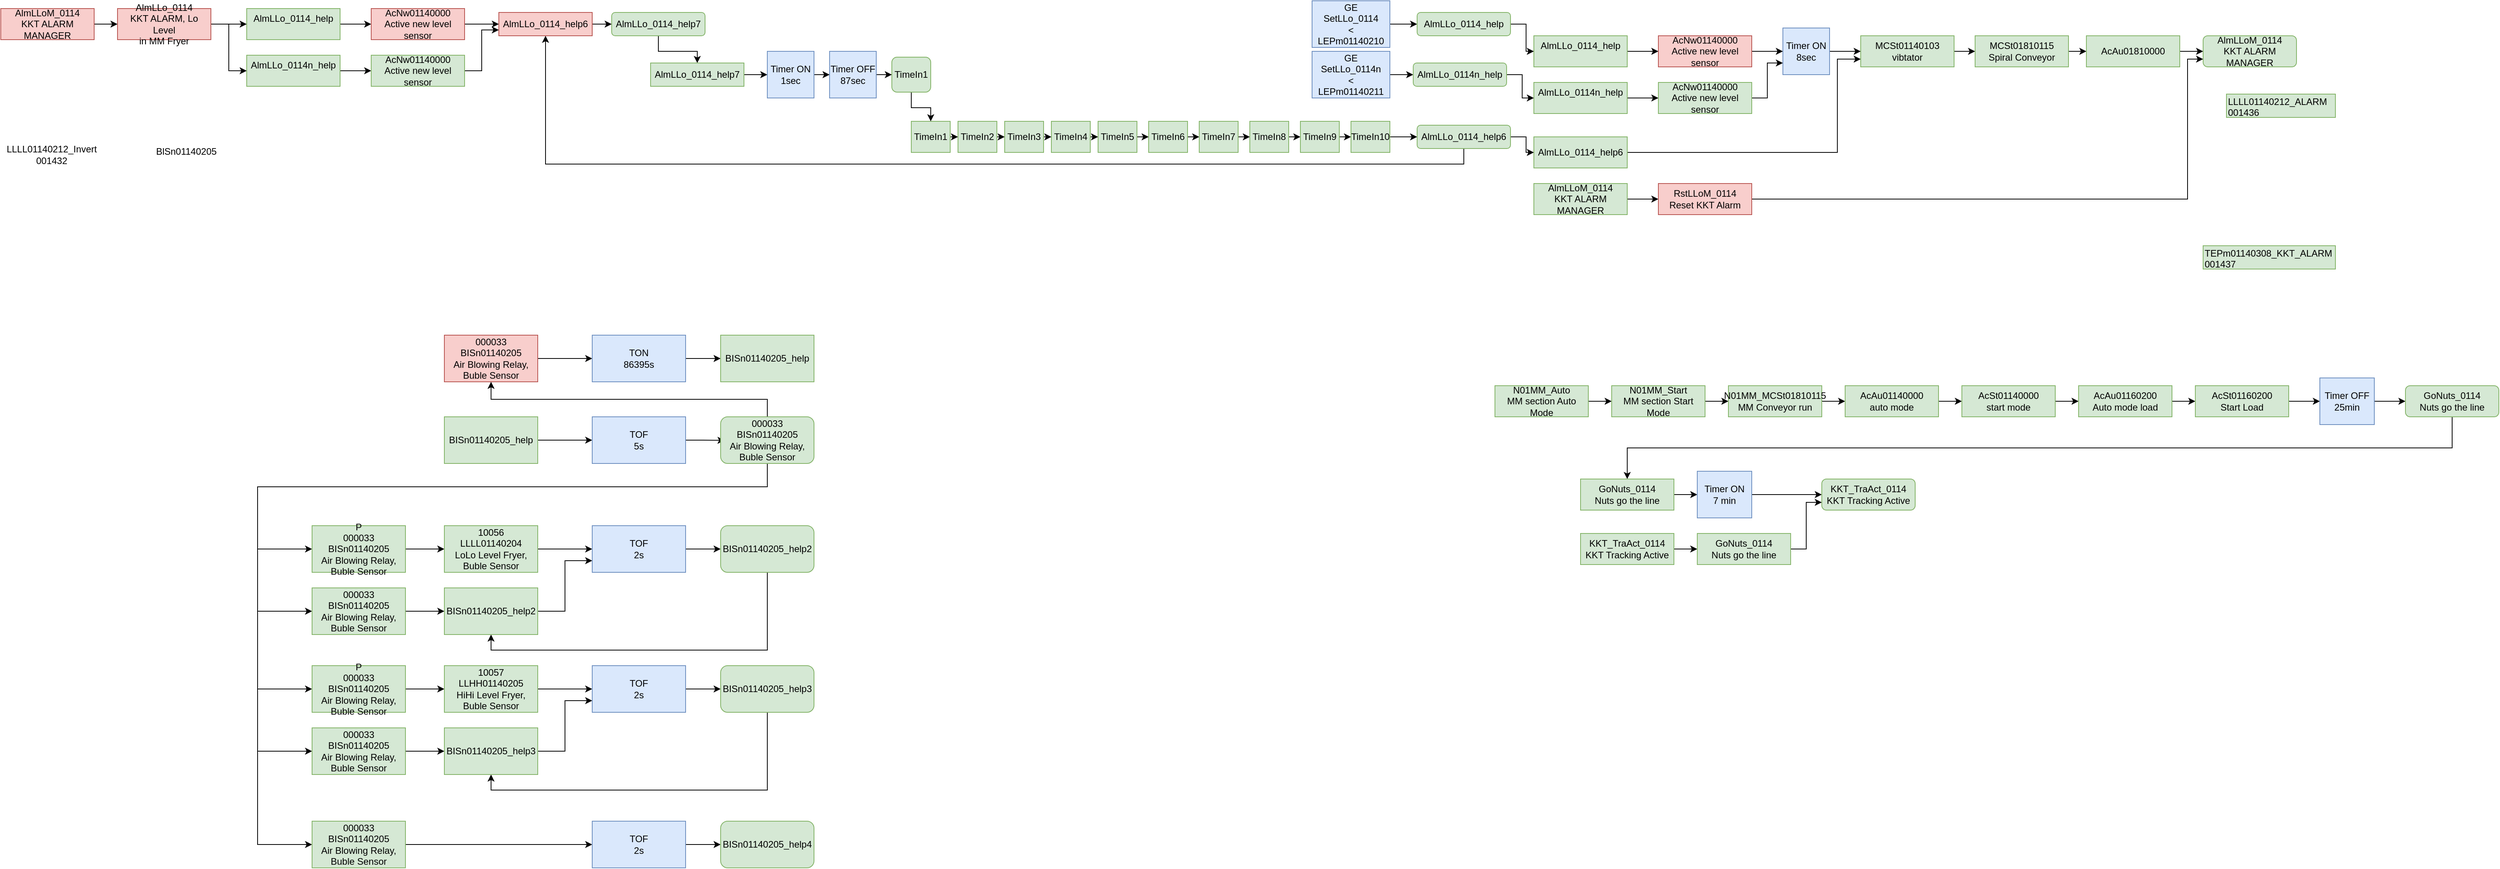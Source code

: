 <mxfile version="14.4.4" type="github">
  <diagram id="LTfPskMB6FygQ14IdYFB" name="Page-1">
    <mxGraphModel dx="3589" dy="733" grid="1" gridSize="10" guides="1" tooltips="1" connect="1" arrows="1" fold="1" page="1" pageScale="1" pageWidth="827" pageHeight="1169" math="0" shadow="0">
      <root>
        <mxCell id="0" />
        <mxCell id="1" parent="0" />
        <mxCell id="zPLv-gxZRl9Jhk6KXWEK-1" value="&lt;div&gt;AlmLLoM_0114&lt;/div&gt;&lt;div&gt;KKT ALARM MANAGER&lt;br&gt;&lt;/div&gt;" style="rounded=1;whiteSpace=wrap;html=1;fillColor=#d5e8d4;strokeColor=#82b366;" parent="1" vertex="1">
          <mxGeometry x="690" y="200" width="120" height="40" as="geometry" />
        </mxCell>
        <mxCell id="zPLv-gxZRl9Jhk6KXWEK-7" style="edgeStyle=orthogonalEdgeStyle;rounded=0;orthogonalLoop=1;jettySize=auto;html=1;" parent="1" source="zPLv-gxZRl9Jhk6KXWEK-2" target="zPLv-gxZRl9Jhk6KXWEK-5" edge="1">
          <mxGeometry relative="1" as="geometry" />
        </mxCell>
        <mxCell id="zPLv-gxZRl9Jhk6KXWEK-2" value="&lt;div&gt;MCSt01810115&lt;/div&gt;&lt;div&gt;Spiral Conveyor&lt;br&gt;&lt;/div&gt;" style="rounded=0;whiteSpace=wrap;html=1;fillColor=#d5e8d4;strokeColor=#82b366;" parent="1" vertex="1">
          <mxGeometry x="397" y="200" width="120" height="40" as="geometry" />
        </mxCell>
        <mxCell id="zPLv-gxZRl9Jhk6KXWEK-8" style="edgeStyle=orthogonalEdgeStyle;rounded=0;orthogonalLoop=1;jettySize=auto;html=1;entryX=0;entryY=0.5;entryDx=0;entryDy=0;" parent="1" source="zPLv-gxZRl9Jhk6KXWEK-4" target="zPLv-gxZRl9Jhk6KXWEK-2" edge="1">
          <mxGeometry relative="1" as="geometry" />
        </mxCell>
        <mxCell id="zPLv-gxZRl9Jhk6KXWEK-4" value="&lt;div&gt;MCSt01140103&lt;/div&gt;&lt;div&gt;vibtator&lt;br&gt;&lt;/div&gt;" style="rounded=0;whiteSpace=wrap;html=1;fillColor=#d5e8d4;strokeColor=#82b366;" parent="1" vertex="1">
          <mxGeometry x="250" y="200" width="120" height="40" as="geometry" />
        </mxCell>
        <mxCell id="zPLv-gxZRl9Jhk6KXWEK-6" style="edgeStyle=orthogonalEdgeStyle;rounded=0;orthogonalLoop=1;jettySize=auto;html=1;entryX=0;entryY=0.5;entryDx=0;entryDy=0;" parent="1" source="zPLv-gxZRl9Jhk6KXWEK-5" target="zPLv-gxZRl9Jhk6KXWEK-1" edge="1">
          <mxGeometry relative="1" as="geometry" />
        </mxCell>
        <mxCell id="zPLv-gxZRl9Jhk6KXWEK-5" value="&lt;div&gt;AcAu01810000&lt;/div&gt;" style="rounded=0;whiteSpace=wrap;html=1;fillColor=#d5e8d4;strokeColor=#82b366;" parent="1" vertex="1">
          <mxGeometry x="540" y="200" width="120" height="40" as="geometry" />
        </mxCell>
        <mxCell id="zPLv-gxZRl9Jhk6KXWEK-10" style="edgeStyle=orthogonalEdgeStyle;rounded=0;orthogonalLoop=1;jettySize=auto;html=1;entryX=0;entryY=0.5;entryDx=0;entryDy=0;" parent="1" source="zPLv-gxZRl9Jhk6KXWEK-9" target="zPLv-gxZRl9Jhk6KXWEK-4" edge="1">
          <mxGeometry relative="1" as="geometry" />
        </mxCell>
        <mxCell id="zPLv-gxZRl9Jhk6KXWEK-9" value="&lt;div&gt;Timer ON&lt;/div&gt;&lt;div&gt;8sec&lt;br&gt;&lt;/div&gt;" style="rounded=0;whiteSpace=wrap;html=1;fillColor=#dae8fc;strokeColor=#6c8ebf;" parent="1" vertex="1">
          <mxGeometry x="150" y="190" width="60" height="60" as="geometry" />
        </mxCell>
        <mxCell id="zPLv-gxZRl9Jhk6KXWEK-12" style="edgeStyle=orthogonalEdgeStyle;rounded=0;orthogonalLoop=1;jettySize=auto;html=1;" parent="1" source="zPLv-gxZRl9Jhk6KXWEK-11" target="zPLv-gxZRl9Jhk6KXWEK-9" edge="1">
          <mxGeometry relative="1" as="geometry" />
        </mxCell>
        <mxCell id="zPLv-gxZRl9Jhk6KXWEK-11" value="&lt;div&gt;AcNw01140000&lt;/div&gt;&lt;div&gt;Active new level sensor&lt;br&gt;&lt;/div&gt;" style="rounded=0;whiteSpace=wrap;html=1;fillColor=#f8cecc;strokeColor=#b85450;" parent="1" vertex="1">
          <mxGeometry x="-10" y="200" width="120" height="40" as="geometry" />
        </mxCell>
        <mxCell id="zPLv-gxZRl9Jhk6KXWEK-14" style="edgeStyle=orthogonalEdgeStyle;rounded=0;orthogonalLoop=1;jettySize=auto;html=1;entryX=0;entryY=0.75;entryDx=0;entryDy=0;" parent="1" source="zPLv-gxZRl9Jhk6KXWEK-13" target="zPLv-gxZRl9Jhk6KXWEK-9" edge="1">
          <mxGeometry relative="1" as="geometry" />
        </mxCell>
        <mxCell id="zPLv-gxZRl9Jhk6KXWEK-13" value="&lt;div&gt;AcNw01140000&lt;/div&gt;&lt;div&gt;Active new level sensor&lt;br&gt;&lt;/div&gt;" style="rounded=0;whiteSpace=wrap;html=1;fillColor=#d5e8d4;strokeColor=#82b366;" parent="1" vertex="1">
          <mxGeometry x="-10" y="260" width="120" height="40" as="geometry" />
        </mxCell>
        <mxCell id="zPLv-gxZRl9Jhk6KXWEK-17" style="edgeStyle=orthogonalEdgeStyle;rounded=0;orthogonalLoop=1;jettySize=auto;html=1;entryX=0;entryY=0.5;entryDx=0;entryDy=0;" parent="1" source="zPLv-gxZRl9Jhk6KXWEK-15" target="zPLv-gxZRl9Jhk6KXWEK-11" edge="1">
          <mxGeometry relative="1" as="geometry" />
        </mxCell>
        <mxCell id="zPLv-gxZRl9Jhk6KXWEK-15" value="&lt;div&gt;AlmLLo_0114_help&lt;/div&gt;&lt;div&gt;&lt;br&gt;&lt;/div&gt;" style="rounded=0;whiteSpace=wrap;html=1;fillColor=#d5e8d4;strokeColor=#82b366;" parent="1" vertex="1">
          <mxGeometry x="-170" y="200" width="120" height="40" as="geometry" />
        </mxCell>
        <mxCell id="zPLv-gxZRl9Jhk6KXWEK-18" style="edgeStyle=orthogonalEdgeStyle;rounded=0;orthogonalLoop=1;jettySize=auto;html=1;entryX=0;entryY=0.5;entryDx=0;entryDy=0;" parent="1" source="zPLv-gxZRl9Jhk6KXWEK-16" target="zPLv-gxZRl9Jhk6KXWEK-13" edge="1">
          <mxGeometry relative="1" as="geometry" />
        </mxCell>
        <mxCell id="zPLv-gxZRl9Jhk6KXWEK-16" value="&lt;div&gt;AlmLLo_0114n_help&lt;/div&gt;&lt;div&gt;&lt;br&gt;&lt;/div&gt;" style="rounded=0;whiteSpace=wrap;html=1;fillColor=#d5e8d4;strokeColor=#82b366;" parent="1" vertex="1">
          <mxGeometry x="-170" y="260" width="120" height="40" as="geometry" />
        </mxCell>
        <mxCell id="zPLv-gxZRl9Jhk6KXWEK-20" style="edgeStyle=orthogonalEdgeStyle;rounded=0;orthogonalLoop=1;jettySize=auto;html=1;entryX=0;entryY=0.75;entryDx=0;entryDy=0;" parent="1" source="zPLv-gxZRl9Jhk6KXWEK-19" target="zPLv-gxZRl9Jhk6KXWEK-4" edge="1">
          <mxGeometry relative="1" as="geometry">
            <Array as="points">
              <mxPoint x="220" y="350" />
              <mxPoint x="220" y="230" />
            </Array>
          </mxGeometry>
        </mxCell>
        <mxCell id="zPLv-gxZRl9Jhk6KXWEK-19" value="AlmLLo_0114_help6" style="rounded=0;whiteSpace=wrap;html=1;fillColor=#d5e8d4;strokeColor=#82b366;" parent="1" vertex="1">
          <mxGeometry x="-170" y="330" width="120" height="40" as="geometry" />
        </mxCell>
        <mxCell id="zPLv-gxZRl9Jhk6KXWEK-23" style="edgeStyle=orthogonalEdgeStyle;rounded=0;orthogonalLoop=1;jettySize=auto;html=1;" parent="1" source="zPLv-gxZRl9Jhk6KXWEK-21" target="zPLv-gxZRl9Jhk6KXWEK-22" edge="1">
          <mxGeometry relative="1" as="geometry" />
        </mxCell>
        <mxCell id="zPLv-gxZRl9Jhk6KXWEK-21" value="&lt;div&gt;AlmLLoM_0114&lt;/div&gt;&lt;div&gt;KKT ALARM MANAGER&lt;br&gt;&lt;/div&gt;" style="rounded=0;whiteSpace=wrap;html=1;fillColor=#d5e8d4;strokeColor=#82b366;" parent="1" vertex="1">
          <mxGeometry x="-170" y="390" width="120" height="40" as="geometry" />
        </mxCell>
        <mxCell id="zPLv-gxZRl9Jhk6KXWEK-24" style="edgeStyle=orthogonalEdgeStyle;rounded=0;orthogonalLoop=1;jettySize=auto;html=1;entryX=0;entryY=0.75;entryDx=0;entryDy=0;" parent="1" source="zPLv-gxZRl9Jhk6KXWEK-22" target="zPLv-gxZRl9Jhk6KXWEK-1" edge="1">
          <mxGeometry relative="1" as="geometry">
            <Array as="points">
              <mxPoint x="670" y="410" />
              <mxPoint x="670" y="230" />
            </Array>
          </mxGeometry>
        </mxCell>
        <mxCell id="zPLv-gxZRl9Jhk6KXWEK-22" value="&lt;div&gt;RstLLoM_0114&lt;/div&gt;&lt;div&gt;Reset KKT Alarm&lt;br&gt;&lt;/div&gt;" style="rounded=0;whiteSpace=wrap;html=1;fillColor=#f8cecc;strokeColor=#b85450;" parent="1" vertex="1">
          <mxGeometry x="-10" y="390" width="120" height="40" as="geometry" />
        </mxCell>
        <mxCell id="zPLv-gxZRl9Jhk6KXWEK-29" style="edgeStyle=orthogonalEdgeStyle;rounded=0;orthogonalLoop=1;jettySize=auto;html=1;" parent="1" source="zPLv-gxZRl9Jhk6KXWEK-26" target="zPLv-gxZRl9Jhk6KXWEK-27" edge="1">
          <mxGeometry relative="1" as="geometry" />
        </mxCell>
        <mxCell id="zPLv-gxZRl9Jhk6KXWEK-26" value="&lt;div&gt;GE&lt;/div&gt;&lt;div&gt;SetLLo_0114&lt;/div&gt;&lt;div&gt;&amp;lt;&lt;/div&gt;&lt;div&gt;LEPm01140210&lt;br&gt;&lt;/div&gt;" style="rounded=0;whiteSpace=wrap;html=1;fillColor=#dae8fc;strokeColor=#6c8ebf;" parent="1" vertex="1">
          <mxGeometry x="-455" y="155" width="100" height="60" as="geometry" />
        </mxCell>
        <mxCell id="zPLv-gxZRl9Jhk6KXWEK-35" style="edgeStyle=orthogonalEdgeStyle;rounded=0;orthogonalLoop=1;jettySize=auto;html=1;exitX=1;exitY=0.5;exitDx=0;exitDy=0;entryX=0;entryY=0.5;entryDx=0;entryDy=0;" parent="1" source="zPLv-gxZRl9Jhk6KXWEK-27" target="zPLv-gxZRl9Jhk6KXWEK-15" edge="1">
          <mxGeometry relative="1" as="geometry" />
        </mxCell>
        <mxCell id="zPLv-gxZRl9Jhk6KXWEK-27" value="AlmLLo_0114_help" style="rounded=1;whiteSpace=wrap;html=1;fillColor=#d5e8d4;strokeColor=#82b366;" parent="1" vertex="1">
          <mxGeometry x="-320" y="170" width="120" height="30" as="geometry" />
        </mxCell>
        <mxCell id="zPLv-gxZRl9Jhk6KXWEK-31" style="edgeStyle=orthogonalEdgeStyle;rounded=0;orthogonalLoop=1;jettySize=auto;html=1;" parent="1" source="zPLv-gxZRl9Jhk6KXWEK-32" target="zPLv-gxZRl9Jhk6KXWEK-33" edge="1">
          <mxGeometry relative="1" as="geometry" />
        </mxCell>
        <mxCell id="zPLv-gxZRl9Jhk6KXWEK-32" value="&lt;div&gt;GE&lt;/div&gt;&lt;div&gt;SetLLo_0114n&lt;/div&gt;&lt;div&gt;&amp;lt;&lt;/div&gt;&lt;div&gt;LEPm01140211&lt;br&gt;&lt;/div&gt;" style="rounded=0;whiteSpace=wrap;html=1;fillColor=#dae8fc;strokeColor=#6c8ebf;" parent="1" vertex="1">
          <mxGeometry x="-455" y="220" width="100" height="60" as="geometry" />
        </mxCell>
        <mxCell id="zPLv-gxZRl9Jhk6KXWEK-34" style="edgeStyle=orthogonalEdgeStyle;rounded=0;orthogonalLoop=1;jettySize=auto;html=1;" parent="1" source="zPLv-gxZRl9Jhk6KXWEK-33" target="zPLv-gxZRl9Jhk6KXWEK-16" edge="1">
          <mxGeometry relative="1" as="geometry" />
        </mxCell>
        <mxCell id="zPLv-gxZRl9Jhk6KXWEK-33" value="AlmLLo_0114n_help" style="rounded=1;whiteSpace=wrap;html=1;fillColor=#d5e8d4;strokeColor=#82b366;" parent="1" vertex="1">
          <mxGeometry x="-325" y="235" width="120" height="30" as="geometry" />
        </mxCell>
        <mxCell id="zPLv-gxZRl9Jhk6KXWEK-40" style="edgeStyle=orthogonalEdgeStyle;rounded=0;orthogonalLoop=1;jettySize=auto;html=1;entryX=0;entryY=0.5;entryDx=0;entryDy=0;" parent="1" source="zPLv-gxZRl9Jhk6KXWEK-37" target="zPLv-gxZRl9Jhk6KXWEK-19" edge="1">
          <mxGeometry relative="1" as="geometry" />
        </mxCell>
        <mxCell id="oc5Gb6E59zR8kBKAJ4aF-1" style="edgeStyle=orthogonalEdgeStyle;rounded=0;orthogonalLoop=1;jettySize=auto;html=1;exitX=0.5;exitY=1;exitDx=0;exitDy=0;entryX=0.5;entryY=1;entryDx=0;entryDy=0;" parent="1" source="zPLv-gxZRl9Jhk6KXWEK-37" target="zPLv-gxZRl9Jhk6KXWEK-74" edge="1">
          <mxGeometry relative="1" as="geometry" />
        </mxCell>
        <mxCell id="zPLv-gxZRl9Jhk6KXWEK-37" value="AlmLLo_0114_help6" style="rounded=1;whiteSpace=wrap;html=1;fillColor=#d5e8d4;strokeColor=#82b366;" parent="1" vertex="1">
          <mxGeometry x="-320" y="315" width="120" height="30" as="geometry" />
        </mxCell>
        <mxCell id="zPLv-gxZRl9Jhk6KXWEK-44" style="edgeStyle=orthogonalEdgeStyle;rounded=0;orthogonalLoop=1;jettySize=auto;html=1;" parent="1" source="zPLv-gxZRl9Jhk6KXWEK-43" target="zPLv-gxZRl9Jhk6KXWEK-37" edge="1">
          <mxGeometry relative="1" as="geometry" />
        </mxCell>
        <mxCell id="zPLv-gxZRl9Jhk6KXWEK-43" value="TimeIn10" style="rounded=0;whiteSpace=wrap;html=1;fillColor=#d5e8d4;strokeColor=#82b366;" parent="1" vertex="1">
          <mxGeometry x="-405" y="310" width="50" height="40" as="geometry" />
        </mxCell>
        <mxCell id="zPLv-gxZRl9Jhk6KXWEK-46" style="edgeStyle=orthogonalEdgeStyle;rounded=0;orthogonalLoop=1;jettySize=auto;html=1;exitX=1;exitY=0.5;exitDx=0;exitDy=0;entryX=0;entryY=0.5;entryDx=0;entryDy=0;" parent="1" source="zPLv-gxZRl9Jhk6KXWEK-45" target="zPLv-gxZRl9Jhk6KXWEK-43" edge="1">
          <mxGeometry relative="1" as="geometry" />
        </mxCell>
        <mxCell id="zPLv-gxZRl9Jhk6KXWEK-45" value="TimeIn9" style="rounded=0;whiteSpace=wrap;html=1;fillColor=#d5e8d4;strokeColor=#82b366;" parent="1" vertex="1">
          <mxGeometry x="-470" y="310" width="50" height="40" as="geometry" />
        </mxCell>
        <mxCell id="zPLv-gxZRl9Jhk6KXWEK-48" style="edgeStyle=orthogonalEdgeStyle;rounded=0;orthogonalLoop=1;jettySize=auto;html=1;exitX=1;exitY=0.5;exitDx=0;exitDy=0;entryX=0;entryY=0.5;entryDx=0;entryDy=0;" parent="1" source="zPLv-gxZRl9Jhk6KXWEK-47" target="zPLv-gxZRl9Jhk6KXWEK-45" edge="1">
          <mxGeometry relative="1" as="geometry" />
        </mxCell>
        <mxCell id="zPLv-gxZRl9Jhk6KXWEK-47" value="TimeIn8" style="rounded=0;whiteSpace=wrap;html=1;fillColor=#d5e8d4;strokeColor=#82b366;" parent="1" vertex="1">
          <mxGeometry x="-535" y="310" width="50" height="40" as="geometry" />
        </mxCell>
        <mxCell id="zPLv-gxZRl9Jhk6KXWEK-50" style="edgeStyle=orthogonalEdgeStyle;rounded=0;orthogonalLoop=1;jettySize=auto;html=1;exitX=1;exitY=0.5;exitDx=0;exitDy=0;entryX=0;entryY=0.5;entryDx=0;entryDy=0;" parent="1" source="zPLv-gxZRl9Jhk6KXWEK-49" target="zPLv-gxZRl9Jhk6KXWEK-47" edge="1">
          <mxGeometry relative="1" as="geometry" />
        </mxCell>
        <mxCell id="zPLv-gxZRl9Jhk6KXWEK-49" value="TimeIn7" style="rounded=0;whiteSpace=wrap;html=1;fillColor=#d5e8d4;strokeColor=#82b366;" parent="1" vertex="1">
          <mxGeometry x="-600" y="310" width="50" height="40" as="geometry" />
        </mxCell>
        <mxCell id="zPLv-gxZRl9Jhk6KXWEK-52" style="edgeStyle=orthogonalEdgeStyle;rounded=0;orthogonalLoop=1;jettySize=auto;html=1;exitX=1;exitY=0.5;exitDx=0;exitDy=0;entryX=0;entryY=0.5;entryDx=0;entryDy=0;" parent="1" source="zPLv-gxZRl9Jhk6KXWEK-51" target="zPLv-gxZRl9Jhk6KXWEK-49" edge="1">
          <mxGeometry relative="1" as="geometry" />
        </mxCell>
        <mxCell id="zPLv-gxZRl9Jhk6KXWEK-51" value="TimeIn6" style="rounded=0;whiteSpace=wrap;html=1;fillColor=#d5e8d4;strokeColor=#82b366;" parent="1" vertex="1">
          <mxGeometry x="-665" y="310" width="50" height="40" as="geometry" />
        </mxCell>
        <mxCell id="zPLv-gxZRl9Jhk6KXWEK-54" style="edgeStyle=orthogonalEdgeStyle;rounded=0;orthogonalLoop=1;jettySize=auto;html=1;exitX=1;exitY=0.5;exitDx=0;exitDy=0;entryX=0;entryY=0.5;entryDx=0;entryDy=0;" parent="1" source="zPLv-gxZRl9Jhk6KXWEK-53" target="zPLv-gxZRl9Jhk6KXWEK-51" edge="1">
          <mxGeometry relative="1" as="geometry" />
        </mxCell>
        <mxCell id="zPLv-gxZRl9Jhk6KXWEK-53" value="TimeIn5" style="rounded=0;whiteSpace=wrap;html=1;fillColor=#d5e8d4;strokeColor=#82b366;" parent="1" vertex="1">
          <mxGeometry x="-730" y="310" width="50" height="40" as="geometry" />
        </mxCell>
        <mxCell id="zPLv-gxZRl9Jhk6KXWEK-56" style="edgeStyle=orthogonalEdgeStyle;rounded=0;orthogonalLoop=1;jettySize=auto;html=1;exitX=1;exitY=0.5;exitDx=0;exitDy=0;entryX=0;entryY=0.5;entryDx=0;entryDy=0;" parent="1" source="zPLv-gxZRl9Jhk6KXWEK-55" target="zPLv-gxZRl9Jhk6KXWEK-53" edge="1">
          <mxGeometry relative="1" as="geometry" />
        </mxCell>
        <mxCell id="zPLv-gxZRl9Jhk6KXWEK-55" value="TimeIn4" style="rounded=0;whiteSpace=wrap;html=1;fillColor=#d5e8d4;strokeColor=#82b366;" parent="1" vertex="1">
          <mxGeometry x="-790" y="310" width="50" height="40" as="geometry" />
        </mxCell>
        <mxCell id="zPLv-gxZRl9Jhk6KXWEK-58" style="edgeStyle=orthogonalEdgeStyle;rounded=0;orthogonalLoop=1;jettySize=auto;html=1;exitX=1;exitY=0.5;exitDx=0;exitDy=0;entryX=0;entryY=0.5;entryDx=0;entryDy=0;" parent="1" source="zPLv-gxZRl9Jhk6KXWEK-57" target="zPLv-gxZRl9Jhk6KXWEK-55" edge="1">
          <mxGeometry relative="1" as="geometry" />
        </mxCell>
        <mxCell id="zPLv-gxZRl9Jhk6KXWEK-57" value="TimeIn3" style="rounded=0;whiteSpace=wrap;html=1;fillColor=#d5e8d4;strokeColor=#82b366;" parent="1" vertex="1">
          <mxGeometry x="-850" y="310" width="50" height="40" as="geometry" />
        </mxCell>
        <mxCell id="zPLv-gxZRl9Jhk6KXWEK-60" style="edgeStyle=orthogonalEdgeStyle;rounded=0;orthogonalLoop=1;jettySize=auto;html=1;exitX=1;exitY=0.5;exitDx=0;exitDy=0;entryX=0;entryY=0.5;entryDx=0;entryDy=0;" parent="1" source="zPLv-gxZRl9Jhk6KXWEK-59" target="zPLv-gxZRl9Jhk6KXWEK-57" edge="1">
          <mxGeometry relative="1" as="geometry" />
        </mxCell>
        <mxCell id="zPLv-gxZRl9Jhk6KXWEK-59" value="TimeIn2" style="rounded=0;whiteSpace=wrap;html=1;fillColor=#d5e8d4;strokeColor=#82b366;" parent="1" vertex="1">
          <mxGeometry x="-910" y="310" width="50" height="40" as="geometry" />
        </mxCell>
        <mxCell id="zPLv-gxZRl9Jhk6KXWEK-62" style="edgeStyle=orthogonalEdgeStyle;rounded=0;orthogonalLoop=1;jettySize=auto;html=1;exitX=1;exitY=0.5;exitDx=0;exitDy=0;entryX=0;entryY=0.5;entryDx=0;entryDy=0;" parent="1" source="zPLv-gxZRl9Jhk6KXWEK-61" target="zPLv-gxZRl9Jhk6KXWEK-59" edge="1">
          <mxGeometry relative="1" as="geometry" />
        </mxCell>
        <mxCell id="zPLv-gxZRl9Jhk6KXWEK-61" value="TimeIn1" style="rounded=0;whiteSpace=wrap;html=1;fillColor=#d5e8d4;strokeColor=#82b366;" parent="1" vertex="1">
          <mxGeometry x="-970" y="310" width="50" height="40" as="geometry" />
        </mxCell>
        <mxCell id="zPLv-gxZRl9Jhk6KXWEK-72" style="edgeStyle=orthogonalEdgeStyle;rounded=0;orthogonalLoop=1;jettySize=auto;html=1;" parent="1" source="zPLv-gxZRl9Jhk6KXWEK-63" target="zPLv-gxZRl9Jhk6KXWEK-70" edge="1">
          <mxGeometry relative="1" as="geometry" />
        </mxCell>
        <mxCell id="zPLv-gxZRl9Jhk6KXWEK-63" value="AlmLLo_0114_help7" style="rounded=1;whiteSpace=wrap;html=1;fillColor=#d5e8d4;strokeColor=#82b366;" parent="1" vertex="1">
          <mxGeometry x="-1355" y="170" width="120" height="30" as="geometry" />
        </mxCell>
        <mxCell id="zPLv-gxZRl9Jhk6KXWEK-66" style="edgeStyle=orthogonalEdgeStyle;rounded=0;orthogonalLoop=1;jettySize=auto;html=1;entryX=0;entryY=0.5;entryDx=0;entryDy=0;" parent="1" source="zPLv-gxZRl9Jhk6KXWEK-64" target="zPLv-gxZRl9Jhk6KXWEK-65" edge="1">
          <mxGeometry relative="1" as="geometry" />
        </mxCell>
        <mxCell id="zPLv-gxZRl9Jhk6KXWEK-64" value="&lt;div&gt;Timer ON&lt;/div&gt;&lt;div&gt;1sec&lt;br&gt;&lt;/div&gt;" style="rounded=0;whiteSpace=wrap;html=1;fillColor=#dae8fc;strokeColor=#6c8ebf;" parent="1" vertex="1">
          <mxGeometry x="-1155" y="220" width="60" height="60" as="geometry" />
        </mxCell>
        <mxCell id="zPLv-gxZRl9Jhk6KXWEK-69" style="edgeStyle=orthogonalEdgeStyle;rounded=0;orthogonalLoop=1;jettySize=auto;html=1;entryX=0;entryY=0.5;entryDx=0;entryDy=0;" parent="1" source="zPLv-gxZRl9Jhk6KXWEK-65" target="zPLv-gxZRl9Jhk6KXWEK-68" edge="1">
          <mxGeometry relative="1" as="geometry" />
        </mxCell>
        <mxCell id="zPLv-gxZRl9Jhk6KXWEK-65" value="&lt;div&gt;Timer OFF&lt;/div&gt;&lt;div&gt;87sec&lt;br&gt;&lt;/div&gt;" style="rounded=0;whiteSpace=wrap;html=1;fillColor=#dae8fc;strokeColor=#6c8ebf;" parent="1" vertex="1">
          <mxGeometry x="-1075" y="220" width="60" height="60" as="geometry" />
        </mxCell>
        <mxCell id="zPLv-gxZRl9Jhk6KXWEK-73" style="edgeStyle=orthogonalEdgeStyle;rounded=0;orthogonalLoop=1;jettySize=auto;html=1;" parent="1" source="zPLv-gxZRl9Jhk6KXWEK-68" target="zPLv-gxZRl9Jhk6KXWEK-61" edge="1">
          <mxGeometry relative="1" as="geometry" />
        </mxCell>
        <mxCell id="zPLv-gxZRl9Jhk6KXWEK-68" value="TimeIn1" style="rounded=1;whiteSpace=wrap;html=1;fillColor=#d5e8d4;strokeColor=#82b366;" parent="1" vertex="1">
          <mxGeometry x="-995" y="227.5" width="50" height="45" as="geometry" />
        </mxCell>
        <mxCell id="zPLv-gxZRl9Jhk6KXWEK-71" style="edgeStyle=orthogonalEdgeStyle;rounded=0;orthogonalLoop=1;jettySize=auto;html=1;" parent="1" source="zPLv-gxZRl9Jhk6KXWEK-70" target="zPLv-gxZRl9Jhk6KXWEK-64" edge="1">
          <mxGeometry relative="1" as="geometry" />
        </mxCell>
        <mxCell id="zPLv-gxZRl9Jhk6KXWEK-70" value="AlmLLo_0114_help7" style="rounded=0;whiteSpace=wrap;html=1;fillColor=#d5e8d4;strokeColor=#82b366;" parent="1" vertex="1">
          <mxGeometry x="-1305" y="235" width="120" height="30" as="geometry" />
        </mxCell>
        <mxCell id="zPLv-gxZRl9Jhk6KXWEK-75" style="edgeStyle=orthogonalEdgeStyle;rounded=0;orthogonalLoop=1;jettySize=auto;html=1;entryX=0;entryY=0.5;entryDx=0;entryDy=0;" parent="1" source="zPLv-gxZRl9Jhk6KXWEK-74" target="zPLv-gxZRl9Jhk6KXWEK-63" edge="1">
          <mxGeometry relative="1" as="geometry" />
        </mxCell>
        <mxCell id="zPLv-gxZRl9Jhk6KXWEK-74" value="AlmLLo_0114_help6" style="rounded=0;whiteSpace=wrap;html=1;fillColor=#f8cecc;strokeColor=#b85450;" parent="1" vertex="1">
          <mxGeometry x="-1500" y="170" width="120" height="30" as="geometry" />
        </mxCell>
        <mxCell id="zPLv-gxZRl9Jhk6KXWEK-82" style="edgeStyle=orthogonalEdgeStyle;rounded=0;orthogonalLoop=1;jettySize=auto;html=1;" parent="1" source="zPLv-gxZRl9Jhk6KXWEK-76" target="zPLv-gxZRl9Jhk6KXWEK-79" edge="1">
          <mxGeometry relative="1" as="geometry" />
        </mxCell>
        <mxCell id="zPLv-gxZRl9Jhk6KXWEK-76" value="&lt;div&gt;AlmLLo_0114_help&lt;/div&gt;&lt;div&gt;&lt;br&gt;&lt;/div&gt;" style="rounded=0;whiteSpace=wrap;html=1;fillColor=#d5e8d4;strokeColor=#82b366;" parent="1" vertex="1">
          <mxGeometry x="-1824" y="165" width="120" height="40" as="geometry" />
        </mxCell>
        <mxCell id="zPLv-gxZRl9Jhk6KXWEK-83" style="edgeStyle=orthogonalEdgeStyle;rounded=0;orthogonalLoop=1;jettySize=auto;html=1;" parent="1" source="zPLv-gxZRl9Jhk6KXWEK-77" target="zPLv-gxZRl9Jhk6KXWEK-78" edge="1">
          <mxGeometry relative="1" as="geometry" />
        </mxCell>
        <mxCell id="zPLv-gxZRl9Jhk6KXWEK-77" value="&lt;div&gt;AlmLLo_0114n_help&lt;/div&gt;&lt;div&gt;&lt;br&gt;&lt;/div&gt;" style="rounded=0;whiteSpace=wrap;html=1;fillColor=#d5e8d4;strokeColor=#82b366;" parent="1" vertex="1">
          <mxGeometry x="-1824" y="225" width="120" height="40" as="geometry" />
        </mxCell>
        <mxCell id="zPLv-gxZRl9Jhk6KXWEK-81" style="edgeStyle=orthogonalEdgeStyle;rounded=0;orthogonalLoop=1;jettySize=auto;html=1;entryX=0;entryY=0.75;entryDx=0;entryDy=0;" parent="1" source="zPLv-gxZRl9Jhk6KXWEK-78" target="zPLv-gxZRl9Jhk6KXWEK-74" edge="1">
          <mxGeometry relative="1" as="geometry" />
        </mxCell>
        <mxCell id="zPLv-gxZRl9Jhk6KXWEK-78" value="&lt;div&gt;AcNw01140000&lt;/div&gt;&lt;div&gt;Active new level sensor&lt;br&gt;&lt;/div&gt;" style="rounded=0;whiteSpace=wrap;html=1;fillColor=#d5e8d4;strokeColor=#82b366;" parent="1" vertex="1">
          <mxGeometry x="-1664" y="225" width="120" height="40" as="geometry" />
        </mxCell>
        <mxCell id="zPLv-gxZRl9Jhk6KXWEK-80" style="edgeStyle=orthogonalEdgeStyle;rounded=0;orthogonalLoop=1;jettySize=auto;html=1;entryX=0;entryY=0.5;entryDx=0;entryDy=0;" parent="1" source="zPLv-gxZRl9Jhk6KXWEK-79" target="zPLv-gxZRl9Jhk6KXWEK-74" edge="1">
          <mxGeometry relative="1" as="geometry" />
        </mxCell>
        <mxCell id="zPLv-gxZRl9Jhk6KXWEK-79" value="&lt;div&gt;AcNw01140000&lt;/div&gt;&lt;div&gt;Active new level sensor&lt;br&gt;&lt;/div&gt;" style="rounded=0;whiteSpace=wrap;html=1;fillColor=#f8cecc;strokeColor=#b85450;" parent="1" vertex="1">
          <mxGeometry x="-1664" y="165" width="120" height="40" as="geometry" />
        </mxCell>
        <mxCell id="zPLv-gxZRl9Jhk6KXWEK-85" style="edgeStyle=orthogonalEdgeStyle;rounded=0;orthogonalLoop=1;jettySize=auto;html=1;entryX=0;entryY=0.5;entryDx=0;entryDy=0;" parent="1" source="zPLv-gxZRl9Jhk6KXWEK-84" target="zPLv-gxZRl9Jhk6KXWEK-76" edge="1">
          <mxGeometry relative="1" as="geometry" />
        </mxCell>
        <mxCell id="zPLv-gxZRl9Jhk6KXWEK-86" style="edgeStyle=orthogonalEdgeStyle;rounded=0;orthogonalLoop=1;jettySize=auto;html=1;entryX=0;entryY=0.5;entryDx=0;entryDy=0;" parent="1" source="zPLv-gxZRl9Jhk6KXWEK-84" target="zPLv-gxZRl9Jhk6KXWEK-77" edge="1">
          <mxGeometry relative="1" as="geometry" />
        </mxCell>
        <mxCell id="zPLv-gxZRl9Jhk6KXWEK-84" value="&lt;div&gt;AlmLLo_0114&lt;/div&gt;&lt;div&gt;KKT ALARM, Lo Level&lt;/div&gt;&lt;div&gt;in MM Fryer&lt;br&gt;&lt;/div&gt;" style="rounded=0;whiteSpace=wrap;html=1;fillColor=#f8cecc;strokeColor=#b85450;" parent="1" vertex="1">
          <mxGeometry x="-1990" y="165" width="120" height="40" as="geometry" />
        </mxCell>
        <mxCell id="zPLv-gxZRl9Jhk6KXWEK-88" style="edgeStyle=orthogonalEdgeStyle;rounded=0;orthogonalLoop=1;jettySize=auto;html=1;" parent="1" source="zPLv-gxZRl9Jhk6KXWEK-87" target="zPLv-gxZRl9Jhk6KXWEK-84" edge="1">
          <mxGeometry relative="1" as="geometry" />
        </mxCell>
        <mxCell id="zPLv-gxZRl9Jhk6KXWEK-87" value="&lt;div&gt;AlmLLoM_0114&lt;/div&gt;KKT ALARM MANAGER" style="rounded=0;whiteSpace=wrap;html=1;fillColor=#f8cecc;strokeColor=#b85450;" parent="1" vertex="1">
          <mxGeometry x="-2140" y="165" width="120" height="40" as="geometry" />
        </mxCell>
        <mxCell id="CcSn46xE1Bxuvucd6_CE-1" value="&lt;div&gt;LLLL01140212_ALARM&lt;/div&gt;&lt;div&gt;001436&lt;br&gt;&lt;/div&gt;" style="text;html=1;resizable=0;points=[];autosize=1;align=left;verticalAlign=top;spacingTop=-4;fillColor=#d5e8d4;strokeColor=#82b366;" parent="1" vertex="1">
          <mxGeometry x="720" y="275" width="140" height="30" as="geometry" />
        </mxCell>
        <mxCell id="CcSn46xE1Bxuvucd6_CE-2" value="&lt;div&gt;TEPm01140308_KKT_ALARM&lt;/div&gt;&lt;div&gt;001437&lt;br&gt;&lt;/div&gt;" style="text;html=1;resizable=0;points=[];autosize=1;align=left;verticalAlign=top;spacingTop=-4;fillColor=#d5e8d4;strokeColor=#82b366;" parent="1" vertex="1">
          <mxGeometry x="690" y="470" width="170" height="30" as="geometry" />
        </mxCell>
        <mxCell id="E2XO-7Fy04V7G5iEK9wk-1" value="&lt;div&gt;LLLL01140212_Invert &lt;br&gt;&lt;/div&gt;&lt;div&gt;001432&lt;br&gt;&lt;/div&gt;" style="text;html=1;align=center;verticalAlign=middle;resizable=0;points=[];autosize=1;" parent="1" vertex="1">
          <mxGeometry x="-2140" y="338" width="130" height="30" as="geometry" />
        </mxCell>
        <mxCell id="E2XO-7Fy04V7G5iEK9wk-2" value="BlSn01140205" style="text;html=1;align=center;verticalAlign=middle;resizable=0;points=[];autosize=1;" parent="1" vertex="1">
          <mxGeometry x="-1947" y="339" width="90" height="20" as="geometry" />
        </mxCell>
        <mxCell id="oc5Gb6E59zR8kBKAJ4aF-4" style="edgeStyle=orthogonalEdgeStyle;rounded=0;orthogonalLoop=1;jettySize=auto;html=1;exitX=1;exitY=0.5;exitDx=0;exitDy=0;entryX=0;entryY=0.5;entryDx=0;entryDy=0;" parent="1" source="oc5Gb6E59zR8kBKAJ4aF-2" target="oc5Gb6E59zR8kBKAJ4aF-3" edge="1">
          <mxGeometry relative="1" as="geometry" />
        </mxCell>
        <mxCell id="oc5Gb6E59zR8kBKAJ4aF-2" value="&lt;div&gt;000033&lt;br&gt;&lt;/div&gt;&lt;div&gt;BISn01140205&lt;/div&gt;&lt;div&gt;Air Blowing Relay, Buble Sensor&lt;br&gt;&lt;/div&gt;" style="rounded=0;whiteSpace=wrap;html=1;fillColor=#f8cecc;strokeColor=#b85450;" parent="1" vertex="1">
          <mxGeometry x="-1570" y="585" width="120" height="60" as="geometry" />
        </mxCell>
        <mxCell id="oc5Gb6E59zR8kBKAJ4aF-6" style="edgeStyle=orthogonalEdgeStyle;rounded=0;orthogonalLoop=1;jettySize=auto;html=1;exitX=1;exitY=0.5;exitDx=0;exitDy=0;entryX=0;entryY=0.5;entryDx=0;entryDy=0;" parent="1" source="oc5Gb6E59zR8kBKAJ4aF-3" target="oc5Gb6E59zR8kBKAJ4aF-5" edge="1">
          <mxGeometry relative="1" as="geometry" />
        </mxCell>
        <mxCell id="oc5Gb6E59zR8kBKAJ4aF-3" value="&lt;div&gt;TON&lt;/div&gt;&lt;div&gt;86395s&lt;/div&gt;" style="rounded=0;whiteSpace=wrap;html=1;fillColor=#dae8fc;strokeColor=#6c8ebf;" parent="1" vertex="1">
          <mxGeometry x="-1380" y="585" width="120" height="60" as="geometry" />
        </mxCell>
        <mxCell id="oc5Gb6E59zR8kBKAJ4aF-5" value="&lt;div&gt;BISn01140205_help&lt;/div&gt;" style="rounded=0;whiteSpace=wrap;html=1;fillColor=#d5e8d4;strokeColor=#82b366;" parent="1" vertex="1">
          <mxGeometry x="-1215" y="585" width="120" height="60" as="geometry" />
        </mxCell>
        <mxCell id="oc5Gb6E59zR8kBKAJ4aF-9" style="edgeStyle=orthogonalEdgeStyle;rounded=0;orthogonalLoop=1;jettySize=auto;html=1;exitX=1;exitY=0.5;exitDx=0;exitDy=0;entryX=0;entryY=0.5;entryDx=0;entryDy=0;" parent="1" source="oc5Gb6E59zR8kBKAJ4aF-7" target="oc5Gb6E59zR8kBKAJ4aF-8" edge="1">
          <mxGeometry relative="1" as="geometry" />
        </mxCell>
        <mxCell id="oc5Gb6E59zR8kBKAJ4aF-7" value="&lt;div&gt;BISn01140205_help&lt;/div&gt;" style="rounded=0;whiteSpace=wrap;html=1;fillColor=#d5e8d4;strokeColor=#82b366;" parent="1" vertex="1">
          <mxGeometry x="-1570" y="690" width="120" height="60" as="geometry" />
        </mxCell>
        <mxCell id="oc5Gb6E59zR8kBKAJ4aF-11" style="edgeStyle=orthogonalEdgeStyle;rounded=0;orthogonalLoop=1;jettySize=auto;html=1;exitX=1;exitY=0.5;exitDx=0;exitDy=0;entryX=0.042;entryY=0.505;entryDx=0;entryDy=0;entryPerimeter=0;" parent="1" source="oc5Gb6E59zR8kBKAJ4aF-8" target="oc5Gb6E59zR8kBKAJ4aF-12" edge="1">
          <mxGeometry relative="1" as="geometry">
            <mxPoint x="-1220" y="720.286" as="targetPoint" />
          </mxGeometry>
        </mxCell>
        <mxCell id="oc5Gb6E59zR8kBKAJ4aF-8" value="&lt;div&gt;TOF&lt;/div&gt;&lt;div&gt;5s&lt;/div&gt;" style="rounded=0;whiteSpace=wrap;html=1;fillColor=#dae8fc;strokeColor=#6c8ebf;" parent="1" vertex="1">
          <mxGeometry x="-1380" y="690" width="120" height="60" as="geometry" />
        </mxCell>
        <mxCell id="oc5Gb6E59zR8kBKAJ4aF-13" style="edgeStyle=orthogonalEdgeStyle;rounded=0;orthogonalLoop=1;jettySize=auto;html=1;exitX=0.5;exitY=0;exitDx=0;exitDy=0;entryX=0.5;entryY=1;entryDx=0;entryDy=0;" parent="1" source="oc5Gb6E59zR8kBKAJ4aF-12" target="oc5Gb6E59zR8kBKAJ4aF-2" edge="1">
          <mxGeometry relative="1" as="geometry" />
        </mxCell>
        <mxCell id="oc5Gb6E59zR8kBKAJ4aF-44" style="edgeStyle=orthogonalEdgeStyle;rounded=0;orthogonalLoop=1;jettySize=auto;html=1;exitX=0.5;exitY=1;exitDx=0;exitDy=0;entryX=0;entryY=0.5;entryDx=0;entryDy=0;" parent="1" source="oc5Gb6E59zR8kBKAJ4aF-12" target="oc5Gb6E59zR8kBKAJ4aF-39" edge="1">
          <mxGeometry relative="1" as="geometry">
            <Array as="points">
              <mxPoint x="-1155" y="780" />
              <mxPoint x="-1810" y="780" />
              <mxPoint x="-1810" y="1240" />
            </Array>
          </mxGeometry>
        </mxCell>
        <mxCell id="oc5Gb6E59zR8kBKAJ4aF-45" style="edgeStyle=orthogonalEdgeStyle;rounded=0;orthogonalLoop=1;jettySize=auto;html=1;exitX=0.5;exitY=1;exitDx=0;exitDy=0;entryX=0;entryY=0.5;entryDx=0;entryDy=0;" parent="1" source="oc5Gb6E59zR8kBKAJ4aF-12" target="oc5Gb6E59zR8kBKAJ4aF-23" edge="1">
          <mxGeometry relative="1" as="geometry">
            <Array as="points">
              <mxPoint x="-1155" y="780" />
              <mxPoint x="-1810" y="780" />
              <mxPoint x="-1810" y="940" />
            </Array>
          </mxGeometry>
        </mxCell>
        <mxCell id="oc5Gb6E59zR8kBKAJ4aF-46" style="edgeStyle=orthogonalEdgeStyle;rounded=0;orthogonalLoop=1;jettySize=auto;html=1;exitX=0.5;exitY=1;exitDx=0;exitDy=0;entryX=0;entryY=0.5;entryDx=0;entryDy=0;" parent="1" source="oc5Gb6E59zR8kBKAJ4aF-12" target="oc5Gb6E59zR8kBKAJ4aF-14" edge="1">
          <mxGeometry relative="1" as="geometry">
            <Array as="points">
              <mxPoint x="-1155" y="780" />
              <mxPoint x="-1810" y="780" />
              <mxPoint x="-1810" y="860" />
            </Array>
          </mxGeometry>
        </mxCell>
        <mxCell id="oc5Gb6E59zR8kBKAJ4aF-47" style="edgeStyle=orthogonalEdgeStyle;rounded=0;orthogonalLoop=1;jettySize=auto;html=1;exitX=0.5;exitY=1;exitDx=0;exitDy=0;entryX=0;entryY=0.5;entryDx=0;entryDy=0;" parent="1" source="oc5Gb6E59zR8kBKAJ4aF-12" target="oc5Gb6E59zR8kBKAJ4aF-27" edge="1">
          <mxGeometry relative="1" as="geometry">
            <Array as="points">
              <mxPoint x="-1155" y="780" />
              <mxPoint x="-1810" y="780" />
              <mxPoint x="-1810" y="1040" />
            </Array>
          </mxGeometry>
        </mxCell>
        <mxCell id="oc5Gb6E59zR8kBKAJ4aF-48" style="edgeStyle=orthogonalEdgeStyle;rounded=0;orthogonalLoop=1;jettySize=auto;html=1;exitX=0.5;exitY=1;exitDx=0;exitDy=0;entryX=0;entryY=0.5;entryDx=0;entryDy=0;" parent="1" source="oc5Gb6E59zR8kBKAJ4aF-12" target="oc5Gb6E59zR8kBKAJ4aF-36" edge="1">
          <mxGeometry relative="1" as="geometry">
            <Array as="points">
              <mxPoint x="-1155" y="780" />
              <mxPoint x="-1810" y="780" />
              <mxPoint x="-1810" y="1120" />
            </Array>
          </mxGeometry>
        </mxCell>
        <mxCell id="oc5Gb6E59zR8kBKAJ4aF-12" value="&lt;div&gt;000033&lt;br&gt;&lt;/div&gt;&lt;div&gt;BISn01140205&lt;/div&gt;&lt;div&gt;Air Blowing Relay, Buble Sensor&lt;br&gt;&lt;/div&gt;" style="rounded=1;whiteSpace=wrap;html=1;fillColor=#d5e8d4;strokeColor=#82b366;" parent="1" vertex="1">
          <mxGeometry x="-1215" y="690" width="120" height="60" as="geometry" />
        </mxCell>
        <mxCell id="oc5Gb6E59zR8kBKAJ4aF-16" style="edgeStyle=orthogonalEdgeStyle;rounded=0;orthogonalLoop=1;jettySize=auto;html=1;exitX=1;exitY=0.5;exitDx=0;exitDy=0;entryX=0;entryY=0.5;entryDx=0;entryDy=0;" parent="1" source="oc5Gb6E59zR8kBKAJ4aF-14" target="oc5Gb6E59zR8kBKAJ4aF-15" edge="1">
          <mxGeometry relative="1" as="geometry" />
        </mxCell>
        <mxCell id="oc5Gb6E59zR8kBKAJ4aF-14" value="&lt;div&gt;P&lt;br&gt;&lt;/div&gt;&lt;div&gt;000033&lt;br&gt;&lt;/div&gt;&lt;div&gt;BISn01140205&lt;/div&gt;&lt;div&gt;Air Blowing Relay, Buble Sensor&lt;br&gt;&lt;/div&gt;" style="rounded=0;whiteSpace=wrap;html=1;fillColor=#d5e8d4;strokeColor=#82b366;" parent="1" vertex="1">
          <mxGeometry x="-1740" y="830" width="120" height="60" as="geometry" />
        </mxCell>
        <mxCell id="oc5Gb6E59zR8kBKAJ4aF-18" style="edgeStyle=orthogonalEdgeStyle;rounded=0;orthogonalLoop=1;jettySize=auto;html=1;exitX=1;exitY=0.5;exitDx=0;exitDy=0;entryX=0;entryY=0.5;entryDx=0;entryDy=0;" parent="1" source="oc5Gb6E59zR8kBKAJ4aF-15" target="oc5Gb6E59zR8kBKAJ4aF-17" edge="1">
          <mxGeometry relative="1" as="geometry" />
        </mxCell>
        <mxCell id="oc5Gb6E59zR8kBKAJ4aF-15" value="&lt;div&gt;10056&lt;br&gt;&lt;/div&gt;&lt;div&gt;LLLL01140204&lt;/div&gt;&lt;div&gt;LoLo Level Fryer, Buble Sensor&lt;br&gt;&lt;/div&gt;" style="rounded=0;whiteSpace=wrap;html=1;fillColor=#d5e8d4;strokeColor=#82b366;" parent="1" vertex="1">
          <mxGeometry x="-1570" y="830" width="120" height="60" as="geometry" />
        </mxCell>
        <mxCell id="oc5Gb6E59zR8kBKAJ4aF-21" style="edgeStyle=orthogonalEdgeStyle;rounded=0;orthogonalLoop=1;jettySize=auto;html=1;exitX=1;exitY=0.5;exitDx=0;exitDy=0;entryX=0;entryY=0.5;entryDx=0;entryDy=0;" parent="1" source="oc5Gb6E59zR8kBKAJ4aF-17" target="oc5Gb6E59zR8kBKAJ4aF-20" edge="1">
          <mxGeometry relative="1" as="geometry" />
        </mxCell>
        <mxCell id="oc5Gb6E59zR8kBKAJ4aF-17" value="&lt;div&gt;TOF&lt;/div&gt;&lt;div&gt;2s&lt;/div&gt;" style="rounded=0;whiteSpace=wrap;html=1;fillColor=#dae8fc;strokeColor=#6c8ebf;" parent="1" vertex="1">
          <mxGeometry x="-1380" y="830" width="120" height="60" as="geometry" />
        </mxCell>
        <mxCell id="oc5Gb6E59zR8kBKAJ4aF-37" style="edgeStyle=orthogonalEdgeStyle;rounded=0;orthogonalLoop=1;jettySize=auto;html=1;exitX=0.5;exitY=1;exitDx=0;exitDy=0;entryX=0.5;entryY=1;entryDx=0;entryDy=0;" parent="1" source="oc5Gb6E59zR8kBKAJ4aF-20" target="oc5Gb6E59zR8kBKAJ4aF-22" edge="1">
          <mxGeometry relative="1" as="geometry" />
        </mxCell>
        <mxCell id="oc5Gb6E59zR8kBKAJ4aF-20" value="&lt;div&gt;BISn01140205_help2&lt;/div&gt;" style="rounded=1;whiteSpace=wrap;html=1;fillColor=#d5e8d4;strokeColor=#82b366;" parent="1" vertex="1">
          <mxGeometry x="-1215" y="830" width="120" height="60" as="geometry" />
        </mxCell>
        <mxCell id="oc5Gb6E59zR8kBKAJ4aF-25" style="edgeStyle=orthogonalEdgeStyle;rounded=0;orthogonalLoop=1;jettySize=auto;html=1;exitX=1;exitY=0.5;exitDx=0;exitDy=0;entryX=0;entryY=0.75;entryDx=0;entryDy=0;" parent="1" source="oc5Gb6E59zR8kBKAJ4aF-22" target="oc5Gb6E59zR8kBKAJ4aF-17" edge="1">
          <mxGeometry relative="1" as="geometry" />
        </mxCell>
        <mxCell id="oc5Gb6E59zR8kBKAJ4aF-22" value="&lt;div&gt;BISn01140205_help2&lt;/div&gt;" style="rounded=0;whiteSpace=wrap;html=1;fillColor=#d5e8d4;strokeColor=#82b366;" parent="1" vertex="1">
          <mxGeometry x="-1570" y="910" width="120" height="60" as="geometry" />
        </mxCell>
        <mxCell id="oc5Gb6E59zR8kBKAJ4aF-24" style="edgeStyle=orthogonalEdgeStyle;rounded=0;orthogonalLoop=1;jettySize=auto;html=1;exitX=1;exitY=0.5;exitDx=0;exitDy=0;entryX=0;entryY=0.5;entryDx=0;entryDy=0;" parent="1" source="oc5Gb6E59zR8kBKAJ4aF-23" target="oc5Gb6E59zR8kBKAJ4aF-22" edge="1">
          <mxGeometry relative="1" as="geometry" />
        </mxCell>
        <mxCell id="oc5Gb6E59zR8kBKAJ4aF-23" value="&lt;div&gt;000033&lt;br&gt;&lt;/div&gt;&lt;div&gt;BISn01140205&lt;/div&gt;&lt;div&gt;Air Blowing Relay, Buble Sensor&lt;br&gt;&lt;/div&gt;" style="rounded=0;whiteSpace=wrap;html=1;fillColor=#d5e8d4;strokeColor=#82b366;" parent="1" vertex="1">
          <mxGeometry x="-1740" y="910" width="120" height="60" as="geometry" />
        </mxCell>
        <mxCell id="oc5Gb6E59zR8kBKAJ4aF-26" style="edgeStyle=orthogonalEdgeStyle;rounded=0;orthogonalLoop=1;jettySize=auto;html=1;exitX=1;exitY=0.5;exitDx=0;exitDy=0;entryX=0;entryY=0.5;entryDx=0;entryDy=0;" parent="1" source="oc5Gb6E59zR8kBKAJ4aF-27" target="oc5Gb6E59zR8kBKAJ4aF-29" edge="1">
          <mxGeometry relative="1" as="geometry" />
        </mxCell>
        <mxCell id="oc5Gb6E59zR8kBKAJ4aF-27" value="&lt;div&gt;P&lt;br&gt;&lt;/div&gt;&lt;div&gt;000033&lt;br&gt;&lt;/div&gt;&lt;div&gt;BISn01140205&lt;/div&gt;&lt;div&gt;Air Blowing Relay, Buble Sensor&lt;br&gt;&lt;/div&gt;" style="rounded=0;whiteSpace=wrap;html=1;fillColor=#d5e8d4;strokeColor=#82b366;" parent="1" vertex="1">
          <mxGeometry x="-1740" y="1010" width="120" height="60" as="geometry" />
        </mxCell>
        <mxCell id="oc5Gb6E59zR8kBKAJ4aF-28" style="edgeStyle=orthogonalEdgeStyle;rounded=0;orthogonalLoop=1;jettySize=auto;html=1;exitX=1;exitY=0.5;exitDx=0;exitDy=0;entryX=0;entryY=0.5;entryDx=0;entryDy=0;" parent="1" source="oc5Gb6E59zR8kBKAJ4aF-29" target="oc5Gb6E59zR8kBKAJ4aF-31" edge="1">
          <mxGeometry relative="1" as="geometry" />
        </mxCell>
        <mxCell id="oc5Gb6E59zR8kBKAJ4aF-29" value="&lt;div&gt;10057&lt;br&gt;&lt;/div&gt;&lt;div&gt;LLHH01140205&lt;/div&gt;&lt;div&gt;HiHi Level Fryer, Buble Sensor&lt;br&gt;&lt;/div&gt;" style="rounded=0;whiteSpace=wrap;html=1;fillColor=#d5e8d4;strokeColor=#82b366;" parent="1" vertex="1">
          <mxGeometry x="-1570" y="1010" width="120" height="60" as="geometry" />
        </mxCell>
        <mxCell id="oc5Gb6E59zR8kBKAJ4aF-30" style="edgeStyle=orthogonalEdgeStyle;rounded=0;orthogonalLoop=1;jettySize=auto;html=1;exitX=1;exitY=0.5;exitDx=0;exitDy=0;entryX=0;entryY=0.5;entryDx=0;entryDy=0;" parent="1" source="oc5Gb6E59zR8kBKAJ4aF-31" target="oc5Gb6E59zR8kBKAJ4aF-32" edge="1">
          <mxGeometry relative="1" as="geometry" />
        </mxCell>
        <mxCell id="oc5Gb6E59zR8kBKAJ4aF-31" value="&lt;div&gt;TOF&lt;/div&gt;&lt;div&gt;2s&lt;/div&gt;" style="rounded=0;whiteSpace=wrap;html=1;fillColor=#dae8fc;strokeColor=#6c8ebf;" parent="1" vertex="1">
          <mxGeometry x="-1380" y="1010" width="120" height="60" as="geometry" />
        </mxCell>
        <mxCell id="oc5Gb6E59zR8kBKAJ4aF-38" style="edgeStyle=orthogonalEdgeStyle;rounded=0;orthogonalLoop=1;jettySize=auto;html=1;exitX=0.5;exitY=1;exitDx=0;exitDy=0;entryX=0.5;entryY=1;entryDx=0;entryDy=0;" parent="1" source="oc5Gb6E59zR8kBKAJ4aF-32" target="oc5Gb6E59zR8kBKAJ4aF-34" edge="1">
          <mxGeometry relative="1" as="geometry" />
        </mxCell>
        <mxCell id="oc5Gb6E59zR8kBKAJ4aF-32" value="&lt;div&gt;BISn01140205_help3&lt;/div&gt;" style="rounded=1;whiteSpace=wrap;html=1;fillColor=#d5e8d4;strokeColor=#82b366;" parent="1" vertex="1">
          <mxGeometry x="-1215" y="1010" width="120" height="60" as="geometry" />
        </mxCell>
        <mxCell id="oc5Gb6E59zR8kBKAJ4aF-33" style="edgeStyle=orthogonalEdgeStyle;rounded=0;orthogonalLoop=1;jettySize=auto;html=1;exitX=1;exitY=0.5;exitDx=0;exitDy=0;entryX=0;entryY=0.75;entryDx=0;entryDy=0;" parent="1" source="oc5Gb6E59zR8kBKAJ4aF-34" target="oc5Gb6E59zR8kBKAJ4aF-31" edge="1">
          <mxGeometry relative="1" as="geometry" />
        </mxCell>
        <mxCell id="oc5Gb6E59zR8kBKAJ4aF-34" value="&lt;div&gt;BISn01140205_help3&lt;/div&gt;" style="rounded=0;whiteSpace=wrap;html=1;fillColor=#d5e8d4;strokeColor=#82b366;" parent="1" vertex="1">
          <mxGeometry x="-1570" y="1090" width="120" height="60" as="geometry" />
        </mxCell>
        <mxCell id="oc5Gb6E59zR8kBKAJ4aF-35" style="edgeStyle=orthogonalEdgeStyle;rounded=0;orthogonalLoop=1;jettySize=auto;html=1;exitX=1;exitY=0.5;exitDx=0;exitDy=0;entryX=0;entryY=0.5;entryDx=0;entryDy=0;" parent="1" source="oc5Gb6E59zR8kBKAJ4aF-36" target="oc5Gb6E59zR8kBKAJ4aF-34" edge="1">
          <mxGeometry relative="1" as="geometry" />
        </mxCell>
        <mxCell id="oc5Gb6E59zR8kBKAJ4aF-36" value="&lt;div&gt;000033&lt;br&gt;&lt;/div&gt;&lt;div&gt;BISn01140205&lt;/div&gt;&lt;div&gt;Air Blowing Relay, Buble Sensor&lt;br&gt;&lt;/div&gt;" style="rounded=0;whiteSpace=wrap;html=1;fillColor=#d5e8d4;strokeColor=#82b366;" parent="1" vertex="1">
          <mxGeometry x="-1740" y="1090" width="120" height="60" as="geometry" />
        </mxCell>
        <mxCell id="oc5Gb6E59zR8kBKAJ4aF-42" style="edgeStyle=orthogonalEdgeStyle;rounded=0;orthogonalLoop=1;jettySize=auto;html=1;exitX=1;exitY=0.5;exitDx=0;exitDy=0;entryX=0;entryY=0.5;entryDx=0;entryDy=0;" parent="1" source="oc5Gb6E59zR8kBKAJ4aF-39" target="oc5Gb6E59zR8kBKAJ4aF-40" edge="1">
          <mxGeometry relative="1" as="geometry" />
        </mxCell>
        <mxCell id="oc5Gb6E59zR8kBKAJ4aF-39" value="&lt;div&gt;000033&lt;br&gt;&lt;/div&gt;&lt;div&gt;BISn01140205&lt;/div&gt;&lt;div&gt;Air Blowing Relay, Buble Sensor&lt;br&gt;&lt;/div&gt;" style="rounded=0;whiteSpace=wrap;html=1;fillColor=#d5e8d4;strokeColor=#82b366;" parent="1" vertex="1">
          <mxGeometry x="-1740" y="1210" width="120" height="60" as="geometry" />
        </mxCell>
        <mxCell id="oc5Gb6E59zR8kBKAJ4aF-43" style="edgeStyle=orthogonalEdgeStyle;rounded=0;orthogonalLoop=1;jettySize=auto;html=1;exitX=1;exitY=0.5;exitDx=0;exitDy=0;entryX=0;entryY=0.5;entryDx=0;entryDy=0;" parent="1" source="oc5Gb6E59zR8kBKAJ4aF-40" target="oc5Gb6E59zR8kBKAJ4aF-41" edge="1">
          <mxGeometry relative="1" as="geometry" />
        </mxCell>
        <mxCell id="oc5Gb6E59zR8kBKAJ4aF-40" value="&lt;div&gt;TOF&lt;/div&gt;&lt;div&gt;2s&lt;/div&gt;" style="rounded=0;whiteSpace=wrap;html=1;fillColor=#dae8fc;strokeColor=#6c8ebf;" parent="1" vertex="1">
          <mxGeometry x="-1380" y="1210" width="120" height="60" as="geometry" />
        </mxCell>
        <mxCell id="oc5Gb6E59zR8kBKAJ4aF-41" value="&lt;div&gt;BISn01140205_help4&lt;/div&gt;" style="rounded=1;whiteSpace=wrap;html=1;fillColor=#d5e8d4;strokeColor=#82b366;" parent="1" vertex="1">
          <mxGeometry x="-1215" y="1210" width="120" height="60" as="geometry" />
        </mxCell>
        <mxCell id="g6T1eOr5SDu7O9pqGlU6-10" value="" style="edgeStyle=orthogonalEdgeStyle;rounded=0;orthogonalLoop=1;jettySize=auto;html=1;" edge="1" parent="1" source="g6T1eOr5SDu7O9pqGlU6-3" target="g6T1eOr5SDu7O9pqGlU6-4">
          <mxGeometry relative="1" as="geometry" />
        </mxCell>
        <mxCell id="g6T1eOr5SDu7O9pqGlU6-3" value="&lt;div&gt;N01MM_Auto&lt;/div&gt;&lt;div&gt;MM section Auto Mode&lt;br&gt;&lt;/div&gt;" style="rounded=0;whiteSpace=wrap;html=1;fillColor=#d5e8d4;strokeColor=#82b366;" vertex="1" parent="1">
          <mxGeometry x="-220" y="650" width="120" height="40" as="geometry" />
        </mxCell>
        <mxCell id="g6T1eOr5SDu7O9pqGlU6-11" value="" style="edgeStyle=orthogonalEdgeStyle;rounded=0;orthogonalLoop=1;jettySize=auto;html=1;" edge="1" parent="1" source="g6T1eOr5SDu7O9pqGlU6-4" target="g6T1eOr5SDu7O9pqGlU6-5">
          <mxGeometry relative="1" as="geometry" />
        </mxCell>
        <mxCell id="g6T1eOr5SDu7O9pqGlU6-4" value="&lt;div&gt;N01MM_Start&lt;/div&gt;&lt;div&gt;MM section Start Mode&lt;br&gt;&lt;/div&gt;" style="rounded=0;whiteSpace=wrap;html=1;fillColor=#d5e8d4;strokeColor=#82b366;" vertex="1" parent="1">
          <mxGeometry x="-70" y="650" width="120" height="40" as="geometry" />
        </mxCell>
        <mxCell id="g6T1eOr5SDu7O9pqGlU6-12" value="" style="edgeStyle=orthogonalEdgeStyle;rounded=0;orthogonalLoop=1;jettySize=auto;html=1;" edge="1" parent="1" source="g6T1eOr5SDu7O9pqGlU6-5" target="g6T1eOr5SDu7O9pqGlU6-6">
          <mxGeometry relative="1" as="geometry" />
        </mxCell>
        <mxCell id="g6T1eOr5SDu7O9pqGlU6-5" value="&lt;div&gt;N01MM_MCSt01810115&lt;/div&gt;&lt;div&gt;MM Conveyor run&lt;br&gt;&lt;/div&gt;" style="rounded=0;whiteSpace=wrap;html=1;fillColor=#d5e8d4;strokeColor=#82b366;" vertex="1" parent="1">
          <mxGeometry x="80" y="650" width="120" height="40" as="geometry" />
        </mxCell>
        <mxCell id="g6T1eOr5SDu7O9pqGlU6-13" value="" style="edgeStyle=orthogonalEdgeStyle;rounded=0;orthogonalLoop=1;jettySize=auto;html=1;" edge="1" parent="1" source="g6T1eOr5SDu7O9pqGlU6-6" target="g6T1eOr5SDu7O9pqGlU6-7">
          <mxGeometry relative="1" as="geometry" />
        </mxCell>
        <mxCell id="g6T1eOr5SDu7O9pqGlU6-6" value="&lt;div&gt;AcAu01140000&lt;/div&gt;&lt;div&gt;auto mode&lt;br&gt;&lt;/div&gt;" style="rounded=0;whiteSpace=wrap;html=1;fillColor=#d5e8d4;strokeColor=#82b366;" vertex="1" parent="1">
          <mxGeometry x="230" y="650" width="120" height="40" as="geometry" />
        </mxCell>
        <mxCell id="g6T1eOr5SDu7O9pqGlU6-14" value="" style="edgeStyle=orthogonalEdgeStyle;rounded=0;orthogonalLoop=1;jettySize=auto;html=1;" edge="1" parent="1" source="g6T1eOr5SDu7O9pqGlU6-7" target="g6T1eOr5SDu7O9pqGlU6-8">
          <mxGeometry relative="1" as="geometry" />
        </mxCell>
        <mxCell id="g6T1eOr5SDu7O9pqGlU6-7" value="&lt;div&gt;AcSt01140000&lt;/div&gt;&lt;div&gt;start mode&lt;br&gt;&lt;/div&gt;" style="rounded=0;whiteSpace=wrap;html=1;fillColor=#d5e8d4;strokeColor=#82b366;" vertex="1" parent="1">
          <mxGeometry x="380" y="650" width="120" height="40" as="geometry" />
        </mxCell>
        <mxCell id="g6T1eOr5SDu7O9pqGlU6-15" value="" style="edgeStyle=orthogonalEdgeStyle;rounded=0;orthogonalLoop=1;jettySize=auto;html=1;" edge="1" parent="1" source="g6T1eOr5SDu7O9pqGlU6-8" target="g6T1eOr5SDu7O9pqGlU6-9">
          <mxGeometry relative="1" as="geometry" />
        </mxCell>
        <mxCell id="g6T1eOr5SDu7O9pqGlU6-8" value="&lt;div&gt;AcAu01160200&lt;/div&gt;&lt;div&gt;Auto mode load&lt;br&gt;&lt;/div&gt;" style="rounded=0;whiteSpace=wrap;html=1;fillColor=#d5e8d4;strokeColor=#82b366;" vertex="1" parent="1">
          <mxGeometry x="530" y="650" width="120" height="40" as="geometry" />
        </mxCell>
        <mxCell id="g6T1eOr5SDu7O9pqGlU6-17" value="" style="edgeStyle=orthogonalEdgeStyle;rounded=0;orthogonalLoop=1;jettySize=auto;html=1;" edge="1" parent="1" source="g6T1eOr5SDu7O9pqGlU6-9" target="g6T1eOr5SDu7O9pqGlU6-16">
          <mxGeometry relative="1" as="geometry" />
        </mxCell>
        <mxCell id="g6T1eOr5SDu7O9pqGlU6-9" value="&lt;div&gt;AcSt01160200&lt;/div&gt;&lt;div&gt;Start Load&lt;br&gt;&lt;/div&gt;" style="rounded=0;whiteSpace=wrap;html=1;fillColor=#d5e8d4;strokeColor=#82b366;" vertex="1" parent="1">
          <mxGeometry x="680" y="650" width="120" height="40" as="geometry" />
        </mxCell>
        <mxCell id="g6T1eOr5SDu7O9pqGlU6-19" style="edgeStyle=orthogonalEdgeStyle;rounded=0;orthogonalLoop=1;jettySize=auto;html=1;exitX=1;exitY=0.5;exitDx=0;exitDy=0;" edge="1" parent="1" source="g6T1eOr5SDu7O9pqGlU6-16" target="g6T1eOr5SDu7O9pqGlU6-18">
          <mxGeometry relative="1" as="geometry" />
        </mxCell>
        <mxCell id="g6T1eOr5SDu7O9pqGlU6-16" value="&lt;div&gt;Timer OFF&lt;/div&gt;&lt;div&gt;25min&lt;br&gt;&lt;/div&gt;" style="rounded=0;whiteSpace=wrap;html=1;fillColor=#dae8fc;strokeColor=#6c8ebf;" vertex="1" parent="1">
          <mxGeometry x="840" y="640" width="70" height="60" as="geometry" />
        </mxCell>
        <mxCell id="g6T1eOr5SDu7O9pqGlU6-21" style="edgeStyle=orthogonalEdgeStyle;rounded=0;orthogonalLoop=1;jettySize=auto;html=1;exitX=0.5;exitY=1;exitDx=0;exitDy=0;entryX=0.5;entryY=0;entryDx=0;entryDy=0;" edge="1" parent="1" source="g6T1eOr5SDu7O9pqGlU6-18" target="g6T1eOr5SDu7O9pqGlU6-20">
          <mxGeometry relative="1" as="geometry" />
        </mxCell>
        <mxCell id="g6T1eOr5SDu7O9pqGlU6-18" value="&lt;div&gt;GoNuts_0114&lt;/div&gt;&lt;div&gt;Nuts go the line&lt;br&gt;&lt;/div&gt;" style="rounded=1;whiteSpace=wrap;html=1;fillColor=#d5e8d4;strokeColor=#82b366;" vertex="1" parent="1">
          <mxGeometry x="950" y="650" width="120" height="40" as="geometry" />
        </mxCell>
        <mxCell id="g6T1eOr5SDu7O9pqGlU6-23" style="edgeStyle=orthogonalEdgeStyle;rounded=0;orthogonalLoop=1;jettySize=auto;html=1;exitX=1;exitY=0.5;exitDx=0;exitDy=0;entryX=0;entryY=0.5;entryDx=0;entryDy=0;" edge="1" parent="1" source="g6T1eOr5SDu7O9pqGlU6-20" target="g6T1eOr5SDu7O9pqGlU6-22">
          <mxGeometry relative="1" as="geometry" />
        </mxCell>
        <mxCell id="g6T1eOr5SDu7O9pqGlU6-20" value="&lt;div&gt;GoNuts_0114&lt;/div&gt;&lt;div&gt;Nuts go the line&lt;br&gt;&lt;/div&gt;" style="rounded=0;whiteSpace=wrap;html=1;fillColor=#d5e8d4;strokeColor=#82b366;" vertex="1" parent="1">
          <mxGeometry x="-110" y="770" width="120" height="40" as="geometry" />
        </mxCell>
        <mxCell id="g6T1eOr5SDu7O9pqGlU6-25" style="edgeStyle=orthogonalEdgeStyle;rounded=0;orthogonalLoop=1;jettySize=auto;html=1;exitX=1;exitY=0.5;exitDx=0;exitDy=0;" edge="1" parent="1" source="g6T1eOr5SDu7O9pqGlU6-22" target="g6T1eOr5SDu7O9pqGlU6-24">
          <mxGeometry relative="1" as="geometry" />
        </mxCell>
        <mxCell id="g6T1eOr5SDu7O9pqGlU6-22" value="&lt;div&gt;Timer ON&lt;/div&gt;&lt;div&gt;7 min&lt;br&gt;&lt;/div&gt;" style="rounded=0;whiteSpace=wrap;html=1;fillColor=#dae8fc;strokeColor=#6c8ebf;" vertex="1" parent="1">
          <mxGeometry x="40" y="760" width="70" height="60" as="geometry" />
        </mxCell>
        <mxCell id="g6T1eOr5SDu7O9pqGlU6-24" value="&lt;div&gt;KKT_TraAct_0114&lt;/div&gt;&lt;div&gt;KKT Tracking Active&lt;br&gt;&lt;/div&gt;" style="rounded=1;whiteSpace=wrap;html=1;fillColor=#d5e8d4;strokeColor=#82b366;" vertex="1" parent="1">
          <mxGeometry x="200" y="770" width="120" height="40" as="geometry" />
        </mxCell>
        <mxCell id="g6T1eOr5SDu7O9pqGlU6-28" style="edgeStyle=orthogonalEdgeStyle;rounded=0;orthogonalLoop=1;jettySize=auto;html=1;exitX=1;exitY=0.5;exitDx=0;exitDy=0;entryX=0;entryY=0.5;entryDx=0;entryDy=0;" edge="1" parent="1" source="g6T1eOr5SDu7O9pqGlU6-26" target="g6T1eOr5SDu7O9pqGlU6-27">
          <mxGeometry relative="1" as="geometry" />
        </mxCell>
        <mxCell id="g6T1eOr5SDu7O9pqGlU6-26" value="&lt;div&gt;KKT_TraAct_0114&lt;/div&gt;&lt;div&gt;KKT Tracking Active&lt;br&gt;&lt;/div&gt;" style="rounded=0;whiteSpace=wrap;html=1;fillColor=#d5e8d4;strokeColor=#82b366;" vertex="1" parent="1">
          <mxGeometry x="-110" y="840" width="120" height="40" as="geometry" />
        </mxCell>
        <mxCell id="g6T1eOr5SDu7O9pqGlU6-29" style="edgeStyle=orthogonalEdgeStyle;rounded=0;orthogonalLoop=1;jettySize=auto;html=1;exitX=1;exitY=0.5;exitDx=0;exitDy=0;entryX=0;entryY=0.75;entryDx=0;entryDy=0;" edge="1" parent="1" source="g6T1eOr5SDu7O9pqGlU6-27" target="g6T1eOr5SDu7O9pqGlU6-24">
          <mxGeometry relative="1" as="geometry" />
        </mxCell>
        <mxCell id="g6T1eOr5SDu7O9pqGlU6-27" value="&lt;div&gt;GoNuts_0114&lt;/div&gt;&lt;div&gt;Nuts go the line&lt;br&gt;&lt;/div&gt;" style="rounded=0;whiteSpace=wrap;html=1;fillColor=#d5e8d4;strokeColor=#82b366;" vertex="1" parent="1">
          <mxGeometry x="40" y="840" width="120" height="40" as="geometry" />
        </mxCell>
      </root>
    </mxGraphModel>
  </diagram>
</mxfile>
